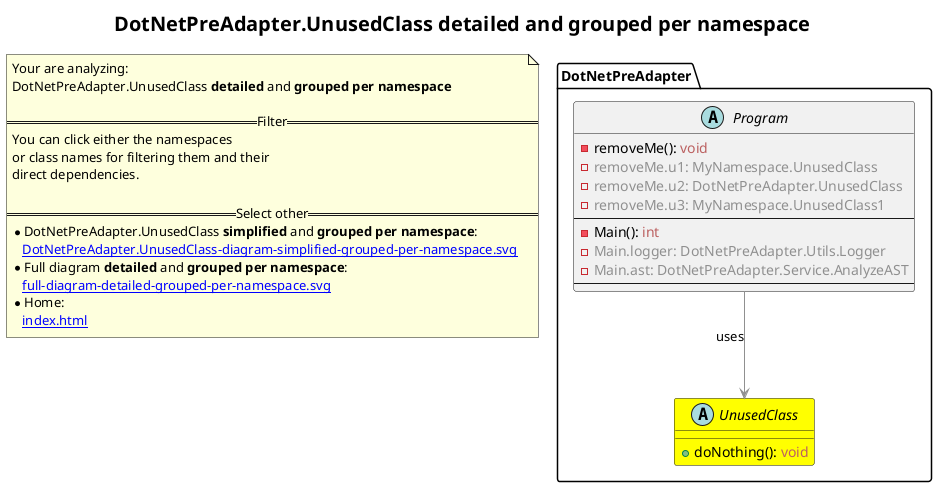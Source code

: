 @startuml
skinparam linetype ortho
title <size:20>DotNetPreAdapter.UnusedClass **detailed** and **grouped per namespace**</size>
note "Your are analyzing:\nDotNetPreAdapter.UnusedClass **detailed** and **grouped per namespace**\n\n==Filter==\nYou can click either the namespaces \nor class names for filtering them and their\ndirect dependencies.\n\n==Select other==\n* DotNetPreAdapter.UnusedClass **simplified** and **grouped per namespace**:\n   [[DotNetPreAdapter.UnusedClass-diagram-simplified-grouped-per-namespace.svg]]\n* Full diagram **detailed** and **grouped per namespace**:\n   [[full-diagram-detailed-grouped-per-namespace.svg]]\n* Home:\n   [[index.html]]" as FloatingNote
namespace DotNetPreAdapter [[DotNetPreAdapter-diagram-detailed-grouped-per-namespace.svg]] {
abstract class DotNetPreAdapter.UnusedClass [[DotNetPreAdapter.UnusedClass-diagram-detailed-grouped-per-namespace.svg]] #yellow {
  + doNothing(<font color="6060BB"></font>): <font color="BB6060">void</font>
}
abstract class DotNetPreAdapter.Program [[DotNetPreAdapter.Program-diagram-detailed-grouped-per-namespace.svg]]  {
  - removeMe(<font color="6060BB"></font>): <font color="BB6060">void</font>
  - <font color="909090">removeMe.u1: MyNamespace.UnusedClass</font>
  - <font color="909090">removeMe.u2: DotNetPreAdapter.UnusedClass</font>
  - <font color="909090">removeMe.u3: MyNamespace.UnusedClass1</font>
--
  - Main(<font color="6060BB"></font>): <font color="BB6060">int</font>
  - <font color="909090">Main.logger: DotNetPreAdapter.Utils.Logger</font>
  - <font color="909090">Main.ast: DotNetPreAdapter.Service.AnalyzeAST</font>
--
}
'Compared namespace DotNetPreAdapter [[DotNetPreAdapter-diagram-detailed-grouped-per-namespace.svg]] { with last element of }
' Closing all previous_sub_namespace_list namespace None because file analysis is finished.
' Closing namespace DotNetPreAdapter
}
 ' *************************************** 
 ' *************************************** 
 ' *************************************** 
' Class relations extracted from namespace:
' DotNetPreAdapter
DotNetPreAdapter.Program -[#909090]-> DotNetPreAdapter.UnusedClass  : uses 
@enduml